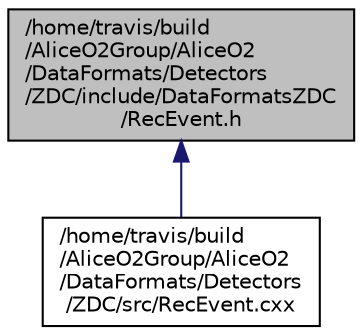 digraph "/home/travis/build/AliceO2Group/AliceO2/DataFormats/Detectors/ZDC/include/DataFormatsZDC/RecEvent.h"
{
 // INTERACTIVE_SVG=YES
  bgcolor="transparent";
  edge [fontname="Helvetica",fontsize="10",labelfontname="Helvetica",labelfontsize="10"];
  node [fontname="Helvetica",fontsize="10",shape=record];
  Node23 [label="/home/travis/build\l/AliceO2Group/AliceO2\l/DataFormats/Detectors\l/ZDC/include/DataFormatsZDC\l/RecEvent.h",height=0.2,width=0.4,color="black", fillcolor="grey75", style="filled", fontcolor="black"];
  Node23 -> Node24 [dir="back",color="midnightblue",fontsize="10",style="solid",fontname="Helvetica"];
  Node24 [label="/home/travis/build\l/AliceO2Group/AliceO2\l/DataFormats/Detectors\l/ZDC/src/RecEvent.cxx",height=0.2,width=0.4,color="black",URL="$db/dc2/RecEvent_8cxx.html"];
}
